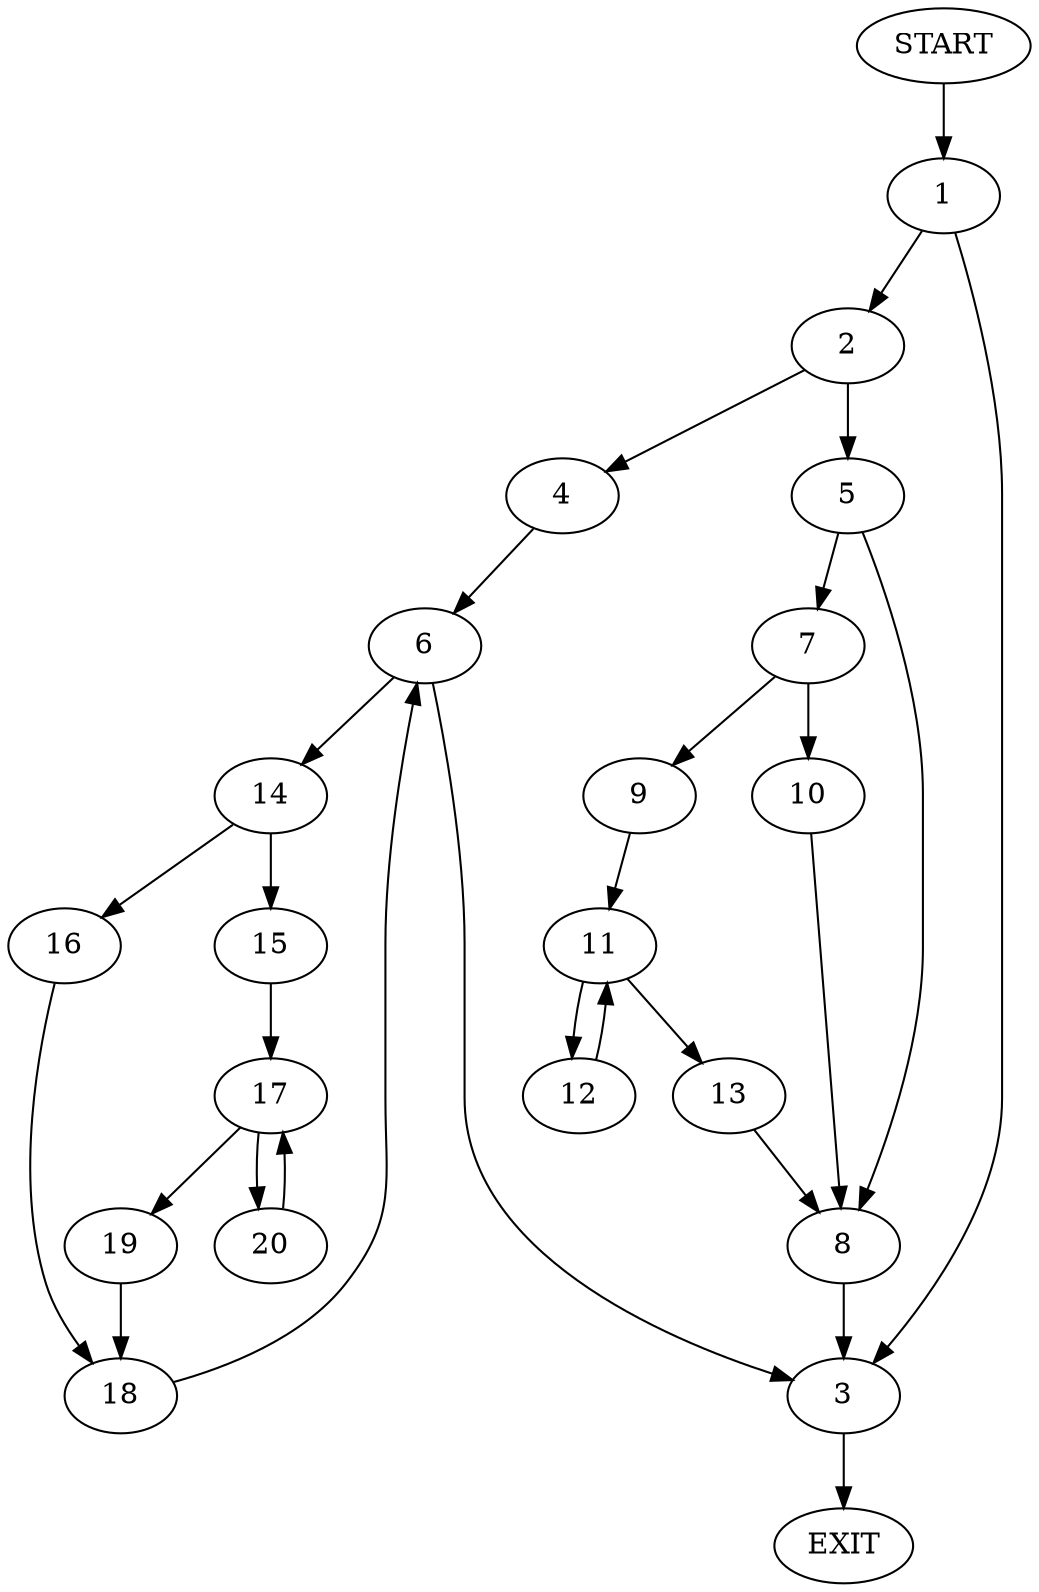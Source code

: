 digraph {
0 [label="START"]
21 [label="EXIT"]
0 -> 1
1 -> 2
1 -> 3
2 -> 4
2 -> 5
3 -> 21
4 -> 6
5 -> 7
5 -> 8
8 -> 3
7 -> 9
7 -> 10
10 -> 8
9 -> 11
11 -> 12
11 -> 13
12 -> 11
13 -> 8
6 -> 14
6 -> 3
14 -> 15
14 -> 16
15 -> 17
16 -> 18
17 -> 19
17 -> 20
19 -> 18
20 -> 17
18 -> 6
}
